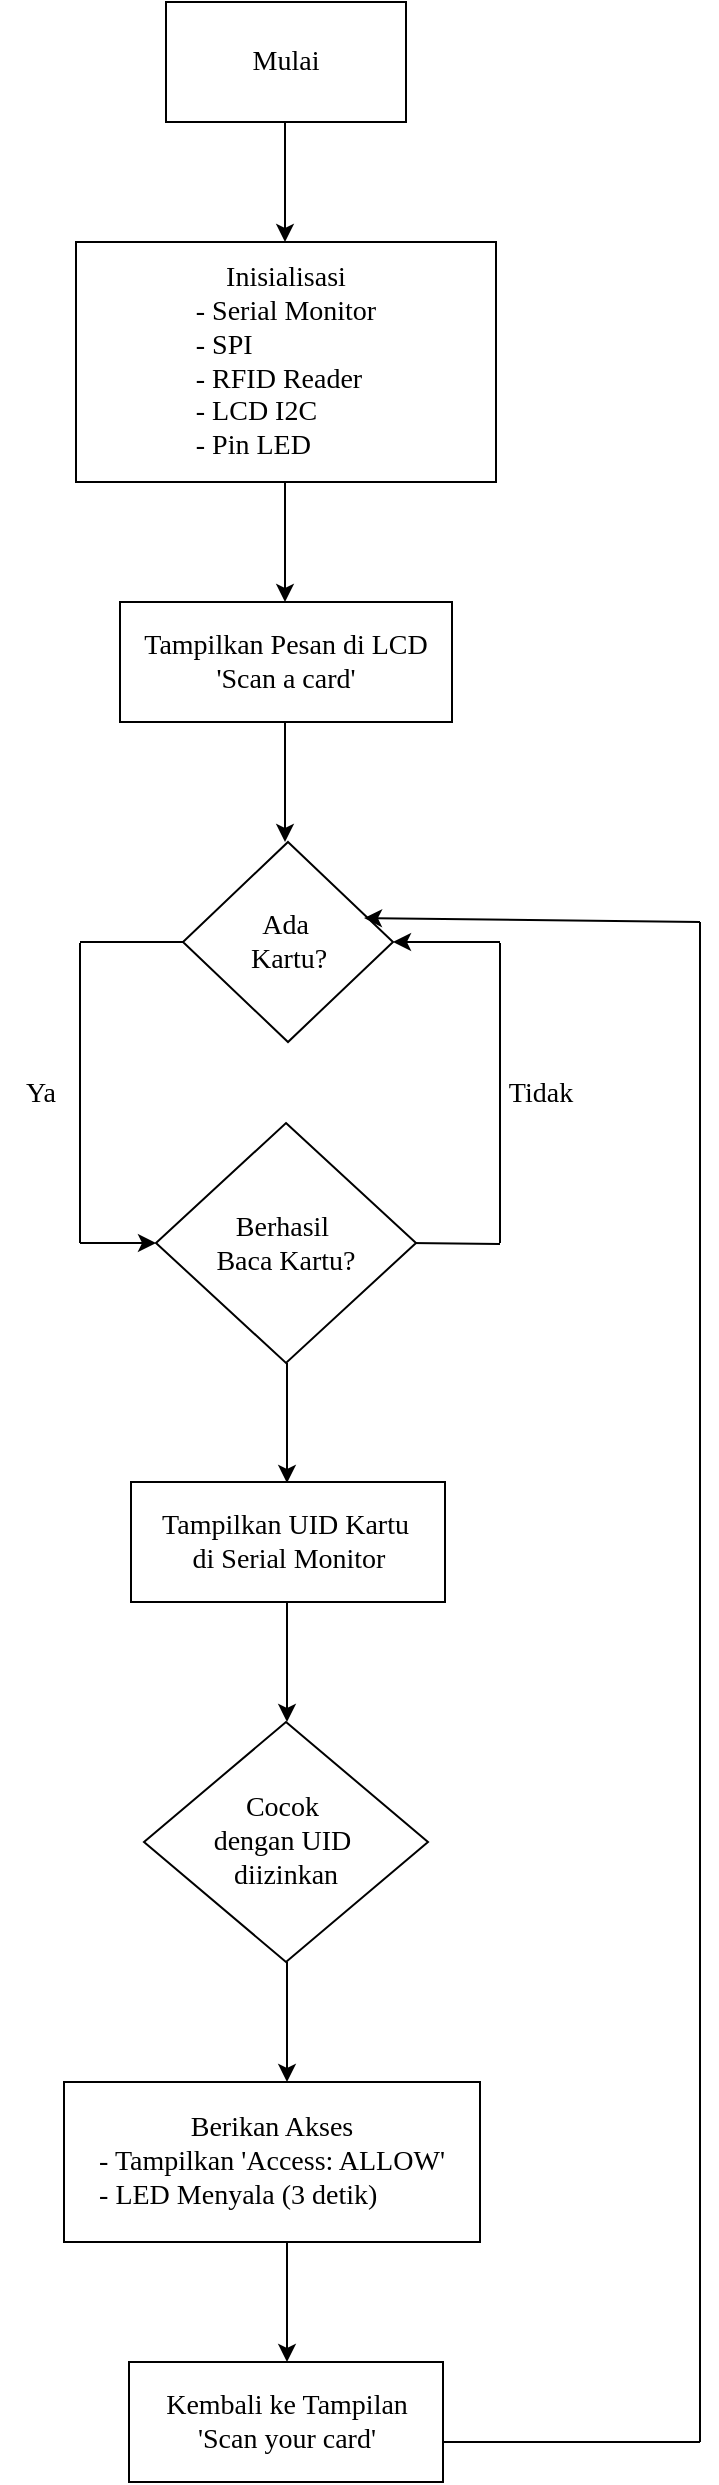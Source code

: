 <mxfile version="24.8.3">
  <diagram name="Halaman-1" id="GfB_crlqPwLOOauYq4oI">
    <mxGraphModel grid="1" page="1" gridSize="10" guides="1" tooltips="1" connect="1" arrows="1" fold="1" pageScale="1" pageWidth="827" pageHeight="1169" math="0" shadow="0">
      <root>
        <mxCell id="0" />
        <mxCell id="1" parent="0" />
        <mxCell id="B1TyrnSh45ROQKCRqBrN-1" value="&lt;font style=&quot;font-size: 14px;&quot; face=&quot;Comic Sans MS&quot;&gt;Mulai&lt;/font&gt;" style="rounded=0;whiteSpace=wrap;html=1;" vertex="1" parent="1">
          <mxGeometry x="293" y="40" width="120" height="60" as="geometry" />
        </mxCell>
        <mxCell id="B1TyrnSh45ROQKCRqBrN-2" value="" style="endArrow=classic;html=1;rounded=0;exitX=0.5;exitY=1;exitDx=0;exitDy=0;" edge="1" parent="1">
          <mxGeometry width="50" height="50" relative="1" as="geometry">
            <mxPoint x="352.5" y="100" as="sourcePoint" />
            <mxPoint x="352.5" y="160" as="targetPoint" />
          </mxGeometry>
        </mxCell>
        <mxCell id="B1TyrnSh45ROQKCRqBrN-3" value="&lt;div&gt;&lt;font style=&quot;font-size: 14px;&quot; face=&quot;Comic Sans MS&quot;&gt;&lt;br&gt;&lt;/font&gt;&lt;/div&gt;&lt;font style=&quot;&quot; face=&quot;Comic Sans MS&quot;&gt;&lt;div style=&quot;font-size: 14px;&quot;&gt;&lt;font style=&quot;&quot; face=&quot;Comic Sans MS&quot;&gt;&lt;br&gt;&lt;/font&gt;&lt;/div&gt;&lt;font style=&quot;font-size: 14px;&quot;&gt;Inisialisasi&lt;/font&gt;&lt;/font&gt;&lt;div style=&quot;text-align: left;&quot;&gt;&lt;span style=&quot;background-color: initial; font-family: &amp;quot;Comic Sans MS&amp;quot;; font-size: 14px;&quot;&gt;- Serial Monitor&lt;/span&gt;&lt;/div&gt;&lt;div style=&quot;text-align: left;&quot;&gt;&lt;span style=&quot;background-color: initial; font-family: &amp;quot;Comic Sans MS&amp;quot;; font-size: 14px;&quot;&gt;- SPI&lt;/span&gt;&lt;/div&gt;&lt;div&gt;&lt;div style=&quot;text-align: left;&quot;&gt;&lt;span style=&quot;background-color: initial; font-family: &amp;quot;Comic Sans MS&amp;quot;; font-size: 14px;&quot;&gt;- RFID Reader&lt;/span&gt;&lt;/div&gt;&lt;div style=&quot;text-align: left;&quot;&gt;&lt;span style=&quot;background-color: initial; font-family: &amp;quot;Comic Sans MS&amp;quot;; font-size: 14px;&quot;&gt;- LCD I2C&lt;/span&gt;&lt;/div&gt;&lt;div style=&quot;text-align: left;&quot;&gt;&lt;span style=&quot;background-color: initial; font-family: &amp;quot;Comic Sans MS&amp;quot;; font-size: 14px;&quot;&gt;- Pin LED&amp;nbsp;&lt;/span&gt;&lt;/div&gt;&lt;div&gt;&lt;div&gt;&lt;div style=&quot;text-align: left;&quot;&gt;&lt;font size=&quot;3&quot;&gt;&lt;br&gt;&lt;/font&gt;&lt;/div&gt;&lt;/div&gt;&lt;div&gt;&lt;div&gt;&lt;br&gt;&lt;/div&gt;&lt;/div&gt;&lt;/div&gt;&lt;/div&gt;" style="rounded=0;whiteSpace=wrap;html=1;" vertex="1" parent="1">
          <mxGeometry x="248" y="160" width="210" height="120" as="geometry" />
        </mxCell>
        <mxCell id="B1TyrnSh45ROQKCRqBrN-4" value="" style="endArrow=classic;html=1;rounded=0;exitX=0.5;exitY=1;exitDx=0;exitDy=0;" edge="1" parent="1">
          <mxGeometry width="50" height="50" relative="1" as="geometry">
            <mxPoint x="352.5" y="280" as="sourcePoint" />
            <mxPoint x="352.5" y="340" as="targetPoint" />
          </mxGeometry>
        </mxCell>
        <mxCell id="B1TyrnSh45ROQKCRqBrN-5" value="&lt;font face=&quot;Comic Sans MS&quot;&gt;&lt;span style=&quot;font-size: 14px;&quot;&gt;Tampilkan Pesan di LCD&lt;/span&gt;&lt;/font&gt;&lt;div&gt;&lt;font face=&quot;Comic Sans MS&quot;&gt;&lt;span style=&quot;font-size: 14px;&quot;&gt;&#39;Scan a card&#39;&lt;/span&gt;&lt;/font&gt;&lt;/div&gt;" style="rounded=0;whiteSpace=wrap;html=1;" vertex="1" parent="1">
          <mxGeometry x="270" y="340" width="166" height="60" as="geometry" />
        </mxCell>
        <mxCell id="B1TyrnSh45ROQKCRqBrN-6" value="&lt;font face=&quot;Comic Sans MS&quot;&gt;&lt;span style=&quot;font-size: 14px;&quot;&gt;Ada&amp;nbsp;&lt;/span&gt;&lt;/font&gt;&lt;div&gt;&lt;font face=&quot;Comic Sans MS&quot;&gt;&lt;span style=&quot;font-size: 14px;&quot;&gt;Kartu?&lt;/span&gt;&lt;/font&gt;&lt;/div&gt;" style="rhombus;whiteSpace=wrap;html=1;" vertex="1" parent="1">
          <mxGeometry x="301.5" y="460" width="105" height="100" as="geometry" />
        </mxCell>
        <mxCell id="B1TyrnSh45ROQKCRqBrN-7" value="" style="endArrow=none;html=1;rounded=0;" edge="1" parent="1">
          <mxGeometry width="50" height="50" relative="1" as="geometry">
            <mxPoint x="415" y="660.5" as="sourcePoint" />
            <mxPoint x="460" y="661" as="targetPoint" />
          </mxGeometry>
        </mxCell>
        <mxCell id="B1TyrnSh45ROQKCRqBrN-8" value="&lt;font style=&quot;font-size: 14px;&quot; face=&quot;Comic Sans MS&quot;&gt;Tidak&lt;/font&gt;" style="text;html=1;align=center;verticalAlign=middle;resizable=0;points=[];autosize=1;strokeColor=none;fillColor=none;" vertex="1" parent="1">
          <mxGeometry x="450" y="570.5" width="60" height="30" as="geometry" />
        </mxCell>
        <mxCell id="B1TyrnSh45ROQKCRqBrN-9" value="" style="endArrow=none;html=1;rounded=0;" edge="1" parent="1">
          <mxGeometry width="50" height="50" relative="1" as="geometry">
            <mxPoint x="250" y="660.5" as="sourcePoint" />
            <mxPoint x="250" y="510.5" as="targetPoint" />
          </mxGeometry>
        </mxCell>
        <mxCell id="B1TyrnSh45ROQKCRqBrN-10" value="" style="endArrow=classic;html=1;rounded=0;entryX=0;entryY=0.5;entryDx=0;entryDy=0;" edge="1" parent="1" target="B1TyrnSh45ROQKCRqBrN-15">
          <mxGeometry width="50" height="50" relative="1" as="geometry">
            <mxPoint x="250" y="660.5" as="sourcePoint" />
            <mxPoint x="285" y="660.5" as="targetPoint" />
          </mxGeometry>
        </mxCell>
        <mxCell id="B1TyrnSh45ROQKCRqBrN-11" value="" style="endArrow=none;html=1;rounded=0;" edge="1" parent="1">
          <mxGeometry width="50" height="50" relative="1" as="geometry">
            <mxPoint x="460" y="660.5" as="sourcePoint" />
            <mxPoint x="460" y="510.5" as="targetPoint" />
          </mxGeometry>
        </mxCell>
        <mxCell id="B1TyrnSh45ROQKCRqBrN-12" value="" style="endArrow=classic;html=1;rounded=0;entryX=1;entryY=0.5;entryDx=0;entryDy=0;" edge="1" parent="1" target="B1TyrnSh45ROQKCRqBrN-6">
          <mxGeometry width="50" height="50" relative="1" as="geometry">
            <mxPoint x="460" y="510" as="sourcePoint" />
            <mxPoint x="430" y="470" as="targetPoint" />
          </mxGeometry>
        </mxCell>
        <mxCell id="B1TyrnSh45ROQKCRqBrN-13" value="" style="endArrow=none;html=1;rounded=0;entryX=0;entryY=0.5;entryDx=0;entryDy=0;" edge="1" parent="1" target="B1TyrnSh45ROQKCRqBrN-6">
          <mxGeometry width="50" height="50" relative="1" as="geometry">
            <mxPoint x="250" y="510" as="sourcePoint" />
            <mxPoint x="300" y="460" as="targetPoint" />
          </mxGeometry>
        </mxCell>
        <mxCell id="B1TyrnSh45ROQKCRqBrN-14" value="&lt;font face=&quot;Comic Sans MS&quot;&gt;&lt;span style=&quot;font-size: 14px;&quot;&gt;Ya&lt;/span&gt;&lt;/font&gt;&lt;span style=&quot;color: rgba(0, 0, 0, 0); font-family: monospace; font-size: 0px; text-align: start;&quot;&gt;%3CmxGraphModel%3E%3Croot%3E%3CmxCell%20id%3D%220%22%2F%3E%3CmxCell%20id%3D%221%22%20parent%3D%220%22%2F%3E%3CmxCell%20id%3D%222%22%20value%3D%22%26lt%3Bfont%20style%3D%26quot%3Bfont-size%3A%2014px%3B%26quot%3B%20face%3D%26quot%3BComic%20Sans%20MS%26quot%3B%26gt%3B%26lt%3Bspan%20style%3D%26quot%3Btext-wrap-mode%3A%20nowrap%3B%26quot%3B%26gt%3BBerhasil%26amp%3Bnbsp%3B%26lt%3B%2Fspan%26gt%3B%26lt%3B%2Ffont%26gt%3B%26lt%3Bdiv%26gt%3B%26lt%3Bfont%20style%3D%26quot%3Bfont-size%3A%2014px%3B%26quot%3B%20face%3D%26quot%3BComic%20Sans%20MS%26quot%3B%26gt%3B%26lt%3Bspan%20style%3D%26quot%3Btext-wrap-mode%3A%20nowrap%3B%26quot%3B%26gt%3BBaca%20Kartu%3F%26lt%3B%2Fspan%26gt%3B%26lt%3B%2Ffont%26gt%3B%26lt%3B%2Fdiv%26gt%3B%22%20style%3D%22rhombus%3BwhiteSpace%3Dwrap%3Bhtml%3D1%3B%22%20vertex%3D%221%22%20parent%3D%221%22%3E%3CmxGeometry%20x%3D%22275%22%20y%3D%22440%22%20width%3D%22130%22%20height%3D%22120%22%20as%3D%22geometry%22%2F%3E%3C%2FmxCell%3E%3C%2Froot%3E%3C%2FmxGraphModel%3E&lt;/span&gt;" style="text;html=1;align=center;verticalAlign=middle;resizable=0;points=[];autosize=1;strokeColor=none;fillColor=none;" vertex="1" parent="1">
          <mxGeometry x="210" y="570.5" width="40" height="30" as="geometry" />
        </mxCell>
        <mxCell id="B1TyrnSh45ROQKCRqBrN-15" value="&lt;font style=&quot;font-size: 14px;&quot; face=&quot;Comic Sans MS&quot;&gt;&lt;span style=&quot;text-wrap-mode: nowrap;&quot;&gt;Berhasil&amp;nbsp;&lt;/span&gt;&lt;/font&gt;&lt;div&gt;&lt;font style=&quot;font-size: 14px;&quot; face=&quot;Comic Sans MS&quot;&gt;&lt;span style=&quot;text-wrap-mode: nowrap;&quot;&gt;Baca Kartu?&lt;/span&gt;&lt;/font&gt;&lt;/div&gt;" style="rhombus;whiteSpace=wrap;html=1;" vertex="1" parent="1">
          <mxGeometry x="288" y="600.5" width="130" height="120" as="geometry" />
        </mxCell>
        <mxCell id="B1TyrnSh45ROQKCRqBrN-16" value="" style="endArrow=classic;html=1;rounded=0;exitX=0.5;exitY=1;exitDx=0;exitDy=0;" edge="1" parent="1">
          <mxGeometry width="50" height="50" relative="1" as="geometry">
            <mxPoint x="353.5" y="720.5" as="sourcePoint" />
            <mxPoint x="353.5" y="780.5" as="targetPoint" />
          </mxGeometry>
        </mxCell>
        <mxCell id="B1TyrnSh45ROQKCRqBrN-17" value="&lt;font face=&quot;Comic Sans MS&quot;&gt;&lt;span style=&quot;font-size: 14px; text-wrap-mode: nowrap;&quot;&gt;Tampilkan&amp;nbsp;&lt;/span&gt;&lt;/font&gt;&lt;span style=&quot;font-size: 14px; text-wrap-mode: nowrap; font-family: &amp;quot;Comic Sans MS&amp;quot;; background-color: initial;&quot;&gt;UID Kartu&amp;nbsp;&lt;/span&gt;&lt;div&gt;&lt;span style=&quot;font-size: 14px; text-wrap-mode: nowrap; font-family: &amp;quot;Comic Sans MS&amp;quot;; background-color: initial;&quot;&gt;di Serial Monitor&lt;/span&gt;&lt;/div&gt;" style="rounded=0;whiteSpace=wrap;html=1;" vertex="1" parent="1">
          <mxGeometry x="275.5" y="780" width="157" height="60" as="geometry" />
        </mxCell>
        <mxCell id="B1TyrnSh45ROQKCRqBrN-18" value="" style="endArrow=classic;html=1;rounded=0;exitX=0.5;exitY=1;exitDx=0;exitDy=0;" edge="1" parent="1">
          <mxGeometry width="50" height="50" relative="1" as="geometry">
            <mxPoint x="352.5" y="400" as="sourcePoint" />
            <mxPoint x="352.5" y="460" as="targetPoint" />
          </mxGeometry>
        </mxCell>
        <mxCell id="B1TyrnSh45ROQKCRqBrN-19" value="" style="endArrow=classic;html=1;rounded=0;exitX=0.5;exitY=1;exitDx=0;exitDy=0;" edge="1" parent="1">
          <mxGeometry width="50" height="50" relative="1" as="geometry">
            <mxPoint x="353.5" y="840" as="sourcePoint" />
            <mxPoint x="353.5" y="900" as="targetPoint" />
          </mxGeometry>
        </mxCell>
        <mxCell id="B1TyrnSh45ROQKCRqBrN-20" value="&lt;font face=&quot;Comic Sans MS&quot;&gt;&lt;span style=&quot;font-size: 14px; text-wrap-mode: nowrap;&quot;&gt;Cocok&amp;nbsp;&lt;/span&gt;&lt;/font&gt;&lt;div&gt;&lt;font face=&quot;Comic Sans MS&quot;&gt;&lt;span style=&quot;font-size: 14px; text-wrap-mode: nowrap;&quot;&gt;dengan&amp;nbsp;&lt;/span&gt;&lt;/font&gt;&lt;span style=&quot;font-size: 14px; text-wrap-mode: nowrap; font-family: &amp;quot;Comic Sans MS&amp;quot;; background-color: initial;&quot;&gt;UID&amp;nbsp;&lt;/span&gt;&lt;div&gt;&lt;font face=&quot;Comic Sans MS&quot;&gt;&lt;span style=&quot;font-size: 14px; text-wrap-mode: nowrap;&quot;&gt;diizinkan&lt;/span&gt;&lt;/font&gt;&lt;/div&gt;&lt;/div&gt;" style="rhombus;whiteSpace=wrap;html=1;" vertex="1" parent="1">
          <mxGeometry x="282" y="900" width="142" height="120" as="geometry" />
        </mxCell>
        <mxCell id="B1TyrnSh45ROQKCRqBrN-26" value="&lt;font face=&quot;Comic Sans MS&quot;&gt;&lt;span style=&quot;font-size: 14px; text-wrap-mode: nowrap;&quot;&gt;Berikan Akses&lt;/span&gt;&lt;/font&gt;&lt;div style=&quot;text-align: left;&quot;&gt;&lt;font face=&quot;Comic Sans MS&quot;&gt;&lt;span style=&quot;font-size: 14px; text-wrap-mode: nowrap;&quot;&gt;- Tampilkan &#39;Access: ALLOW&#39;&lt;/span&gt;&lt;/font&gt;&lt;/div&gt;&lt;div style=&quot;text-align: left;&quot;&gt;&lt;font face=&quot;Comic Sans MS&quot;&gt;&lt;span style=&quot;font-size: 14px; text-wrap-mode: nowrap;&quot;&gt;- LED Menyala (3 detik)&lt;/span&gt;&lt;/font&gt;&lt;/div&gt;" style="rounded=0;whiteSpace=wrap;html=1;" vertex="1" parent="1">
          <mxGeometry x="242" y="1080" width="208" height="80" as="geometry" />
        </mxCell>
        <mxCell id="B1TyrnSh45ROQKCRqBrN-31" value="" style="endArrow=classic;html=1;rounded=0;exitX=0.5;exitY=1;exitDx=0;exitDy=0;" edge="1" parent="1">
          <mxGeometry width="50" height="50" relative="1" as="geometry">
            <mxPoint x="353.5" y="1020" as="sourcePoint" />
            <mxPoint x="353.5" y="1080" as="targetPoint" />
          </mxGeometry>
        </mxCell>
        <mxCell id="B1TyrnSh45ROQKCRqBrN-32" value="" style="endArrow=classic;html=1;rounded=0;exitX=0.5;exitY=1;exitDx=0;exitDy=0;" edge="1" parent="1">
          <mxGeometry width="50" height="50" relative="1" as="geometry">
            <mxPoint x="353.5" y="1160" as="sourcePoint" />
            <mxPoint x="353.5" y="1220" as="targetPoint" />
          </mxGeometry>
        </mxCell>
        <mxCell id="B1TyrnSh45ROQKCRqBrN-34" value="&lt;font face=&quot;Comic Sans MS&quot;&gt;&lt;span style=&quot;font-size: 14px; text-wrap-mode: nowrap;&quot;&gt;Kembali ke Tampilan&lt;/span&gt;&lt;/font&gt;&lt;div&gt;&lt;font face=&quot;Comic Sans MS&quot;&gt;&lt;span style=&quot;font-size: 14px; text-wrap-mode: nowrap;&quot;&gt;&#39;Scan your card&#39;&lt;/span&gt;&lt;/font&gt;&lt;/div&gt;" style="rounded=0;whiteSpace=wrap;html=1;" vertex="1" parent="1">
          <mxGeometry x="274.5" y="1220" width="157" height="60" as="geometry" />
        </mxCell>
        <mxCell id="B1TyrnSh45ROQKCRqBrN-35" value="" style="endArrow=none;html=1;rounded=0;" edge="1" parent="1">
          <mxGeometry width="50" height="50" relative="1" as="geometry">
            <mxPoint x="431.5" y="1260" as="sourcePoint" />
            <mxPoint x="560" y="1260" as="targetPoint" />
          </mxGeometry>
        </mxCell>
        <mxCell id="B1TyrnSh45ROQKCRqBrN-36" value="" style="endArrow=none;html=1;rounded=0;" edge="1" parent="1">
          <mxGeometry width="50" height="50" relative="1" as="geometry">
            <mxPoint x="560" y="1260" as="sourcePoint" />
            <mxPoint x="560" y="500" as="targetPoint" />
          </mxGeometry>
        </mxCell>
        <mxCell id="B1TyrnSh45ROQKCRqBrN-38" value="" style="endArrow=classic;html=1;rounded=0;entryX=0.862;entryY=0.38;entryDx=0;entryDy=0;entryPerimeter=0;" edge="1" parent="1" target="B1TyrnSh45ROQKCRqBrN-6">
          <mxGeometry width="50" height="50" relative="1" as="geometry">
            <mxPoint x="560" y="500" as="sourcePoint" />
            <mxPoint x="400" y="500" as="targetPoint" />
          </mxGeometry>
        </mxCell>
      </root>
    </mxGraphModel>
  </diagram>
</mxfile>

